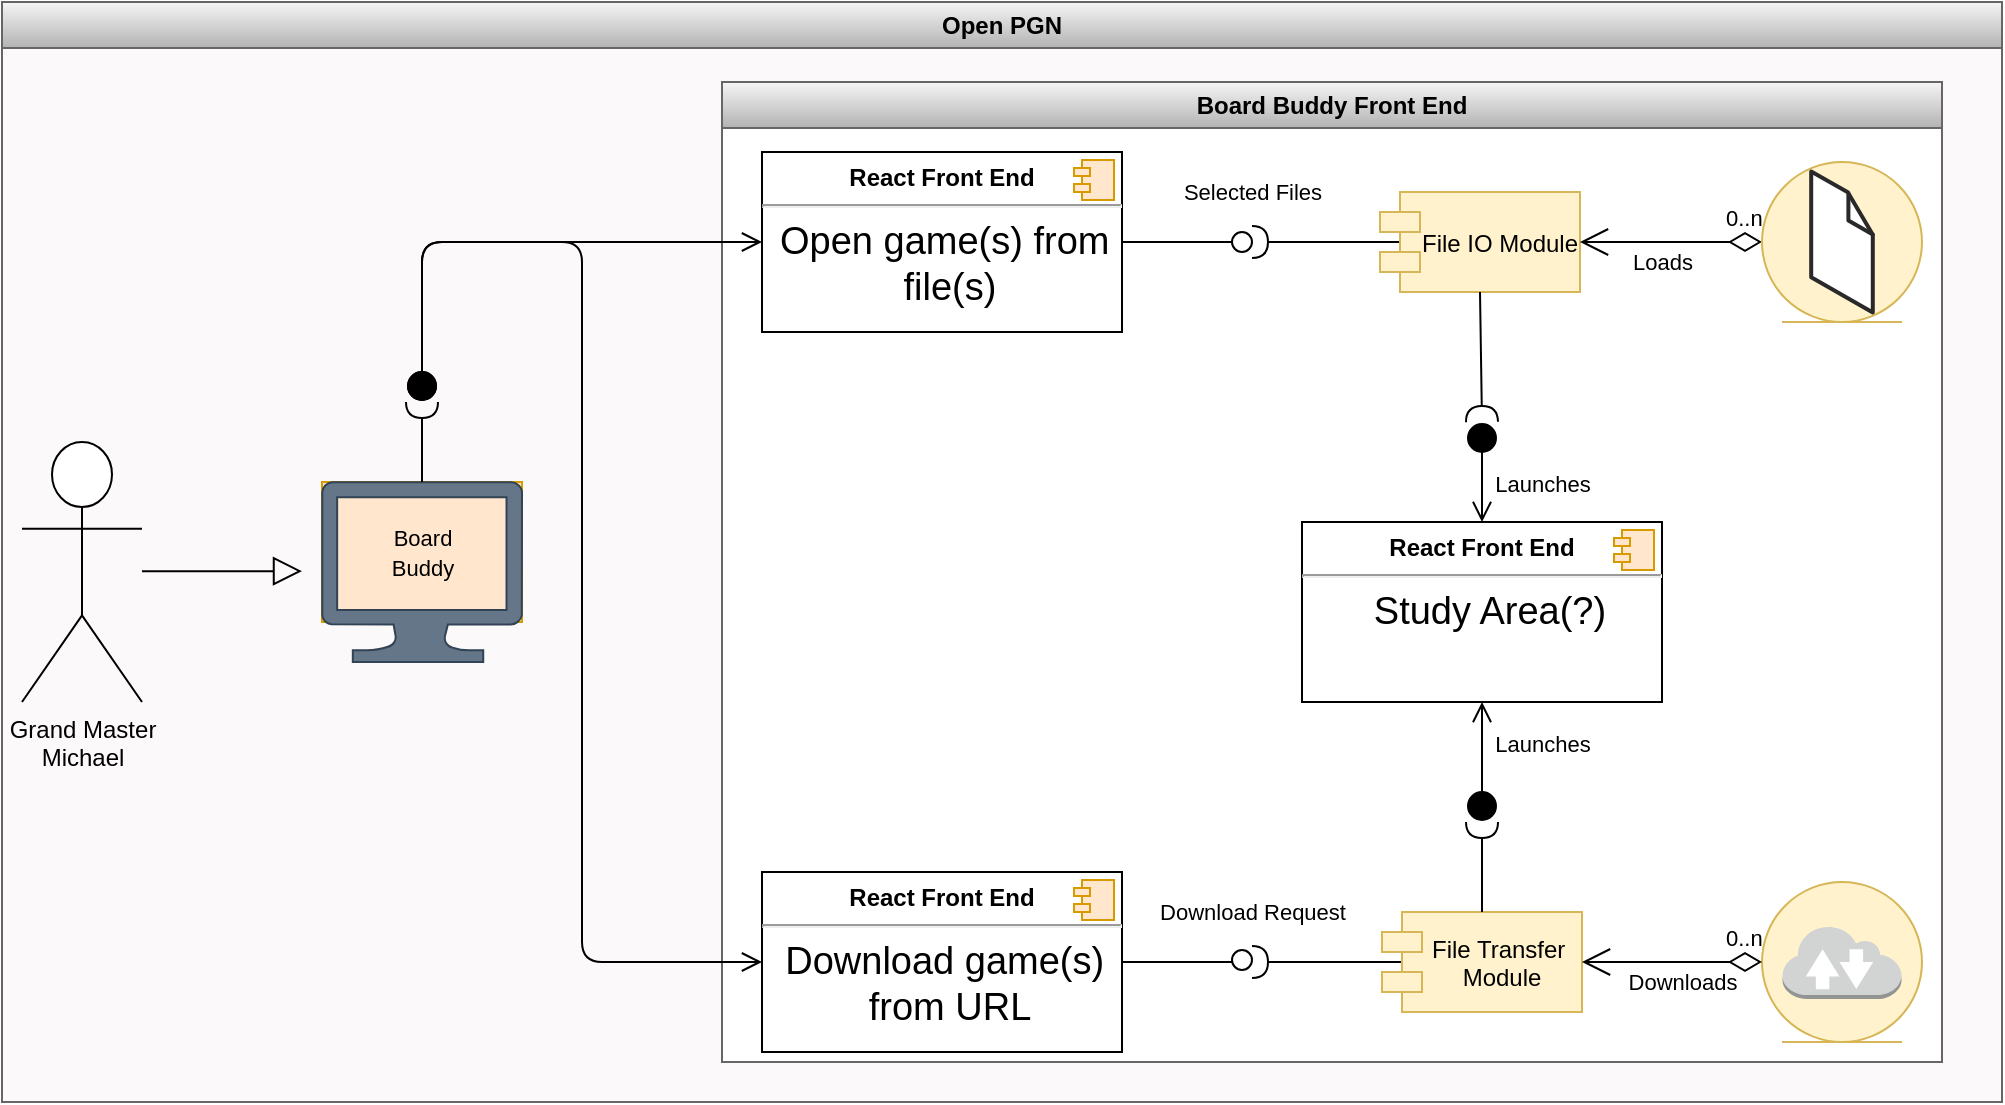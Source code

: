 <mxfile>
    <diagram id="x2Bg11CiK7bC27VfnOh8" name="Page-1">
        <mxGraphModel dx="1584" dy="630" grid="1" gridSize="10" guides="1" tooltips="1" connect="1" arrows="1" fold="1" page="1" pageScale="1" pageWidth="850" pageHeight="1100" math="0" shadow="0">
            <root>
                <mxCell id="0"/>
                <mxCell id="1" parent="0"/>
                <mxCell id="2" value="Open PGN" style="swimlane;whiteSpace=wrap;html=1;swimlaneFillColor=#fbf9f9;fillColor=#f5f5f5;strokeColor=#666666;gradientColor=#b3b3b3;" parent="1" vertex="1">
                    <mxGeometry x="10" y="60" width="1000" height="550" as="geometry"/>
                </mxCell>
                <mxCell id="3" value="Board Buddy Front End" style="swimlane;whiteSpace=wrap;html=1;swimlaneFillColor=#FFFFFF;fillColor=#f5f5f5;gradientColor=#b3b3b3;strokeColor=#666666;" parent="2" vertex="1">
                    <mxGeometry x="360" y="40" width="610" height="490" as="geometry"/>
                </mxCell>
                <mxCell id="4" value="&lt;p style=&quot;margin:0px;margin-top:6px;text-align:center;&quot;&gt;&lt;b&gt;React Front End&lt;/b&gt;&lt;/p&gt;&lt;hr&gt;&lt;p style=&quot;text-align: center; margin: 0px 0px 0px 8px;&quot;&gt;&lt;span style=&quot;font-size: 19px;&quot;&gt;Open game(s) from&amp;nbsp;&lt;/span&gt;&lt;/p&gt;&lt;p style=&quot;text-align: center; margin: 0px 0px 0px 8px;&quot;&gt;&lt;span style=&quot;font-size: 19px;&quot;&gt;file(s)&lt;/span&gt;&lt;/p&gt;" style="align=left;overflow=fill;html=1;dropTarget=0;spacingTop=0;" parent="3" vertex="1">
                    <mxGeometry x="20" y="35" width="180" height="90" as="geometry"/>
                </mxCell>
                <mxCell id="5" value="" style="shape=component;jettyWidth=8;jettyHeight=4;fillColor=#ffe6cc;strokeColor=#d79b00;" parent="4" vertex="1">
                    <mxGeometry x="1" width="20" height="20" relative="1" as="geometry">
                        <mxPoint x="-24" y="4" as="offset"/>
                    </mxGeometry>
                </mxCell>
                <mxCell id="6" value="" style="ellipse;whiteSpace=wrap;html=1;align=center;aspect=fixed;resizable=0;points=[];outlineConnect=0;sketch=0;" parent="3" vertex="1">
                    <mxGeometry x="255" y="75" width="10" height="10" as="geometry"/>
                </mxCell>
                <mxCell id="7" value="" style="rounded=0;orthogonalLoop=1;jettySize=auto;html=1;endArrow=none;endFill=0;sketch=0;sourcePerimeterSpacing=0;targetPerimeterSpacing=0;exitX=1;exitY=0.5;exitDx=0;exitDy=0;" parent="3" source="4" target="6" edge="1">
                    <mxGeometry relative="1" as="geometry">
                        <mxPoint x="230" y="120" as="sourcePoint"/>
                    </mxGeometry>
                </mxCell>
                <mxCell id="8" value="Selected Files" style="edgeLabel;html=1;align=center;verticalAlign=middle;resizable=0;points=[];" parent="7" vertex="1" connectable="0">
                    <mxGeometry x="0.313" y="2" relative="1" as="geometry">
                        <mxPoint x="29" y="-23" as="offset"/>
                    </mxGeometry>
                </mxCell>
                <mxCell id="9" value="" style="rounded=0;orthogonalLoop=1;jettySize=auto;html=1;endArrow=halfCircle;endFill=0;endSize=6;strokeWidth=1;sketch=0;" parent="3" target="6" edge="1">
                    <mxGeometry relative="1" as="geometry">
                        <mxPoint x="340" y="80" as="sourcePoint"/>
                        <mxPoint x="330" y="75" as="targetPoint"/>
                    </mxGeometry>
                </mxCell>
                <mxCell id="10" value="File IO Module" style="shape=module;align=left;spacingLeft=20;align=center;verticalAlign=middle;fillColor=#fff2cc;strokeColor=#d6b656;" parent="3" vertex="1">
                    <mxGeometry x="329" y="55" width="100" height="50" as="geometry"/>
                </mxCell>
                <mxCell id="11" value="Loads" style="endArrow=open;html=1;endSize=12;startArrow=diamondThin;startSize=14;startFill=0;edgeStyle=orthogonalEdgeStyle;entryX=1;entryY=0.5;entryDx=0;entryDy=0;exitX=0;exitY=0.5;exitDx=0;exitDy=0;" parent="3" source="22" target="10" edge="1">
                    <mxGeometry x="0.099" y="10" relative="1" as="geometry">
                        <mxPoint x="140" y="370" as="sourcePoint"/>
                        <mxPoint x="300" y="370" as="targetPoint"/>
                        <mxPoint as="offset"/>
                    </mxGeometry>
                </mxCell>
                <mxCell id="12" value="0..n" style="edgeLabel;resizable=0;html=1;align=left;verticalAlign=top;" parent="11" connectable="0" vertex="1">
                    <mxGeometry x="-1" relative="1" as="geometry">
                        <mxPoint x="-20" y="-25" as="offset"/>
                    </mxGeometry>
                </mxCell>
                <mxCell id="13" value="&lt;p style=&quot;margin:0px;margin-top:6px;text-align:center;&quot;&gt;&lt;b&gt;React Front End&lt;/b&gt;&lt;/p&gt;&lt;hr&gt;&lt;p style=&quot;text-align: center; margin: 0px 0px 0px 8px;&quot;&gt;&lt;font style=&quot;font-size: 19px;&quot;&gt;Download game(s)&amp;nbsp;&lt;/font&gt;&lt;/p&gt;&lt;p style=&quot;text-align: center; margin: 0px 0px 0px 8px;&quot;&gt;&lt;font style=&quot;font-size: 19px;&quot;&gt;from URL&lt;/font&gt;&lt;br&gt;&lt;/p&gt;" style="align=left;overflow=fill;html=1;dropTarget=0;spacingTop=0;" parent="3" vertex="1">
                    <mxGeometry x="20" y="395" width="180" height="90" as="geometry"/>
                </mxCell>
                <mxCell id="14" value="" style="shape=component;jettyWidth=8;jettyHeight=4;fillColor=#ffe6cc;strokeColor=#d79b00;" parent="13" vertex="1">
                    <mxGeometry x="1" width="20" height="20" relative="1" as="geometry">
                        <mxPoint x="-24" y="4" as="offset"/>
                    </mxGeometry>
                </mxCell>
                <mxCell id="15" value="" style="rounded=0;orthogonalLoop=1;jettySize=auto;html=1;endArrow=none;endFill=0;sketch=0;sourcePerimeterSpacing=0;targetPerimeterSpacing=0;exitX=1;exitY=0.5;exitDx=0;exitDy=0;" parent="3" source="13" edge="1">
                    <mxGeometry relative="1" as="geometry">
                        <mxPoint x="60" y="430" as="sourcePoint"/>
                        <mxPoint x="255" y="440" as="targetPoint"/>
                    </mxGeometry>
                </mxCell>
                <mxCell id="16" value="Download Request" style="edgeLabel;html=1;align=center;verticalAlign=middle;resizable=0;points=[];" parent="15" vertex="1" connectable="0">
                    <mxGeometry x="0.313" y="2" relative="1" as="geometry">
                        <mxPoint x="29" y="-23" as="offset"/>
                    </mxGeometry>
                </mxCell>
                <mxCell id="17" value="" style="rounded=0;orthogonalLoop=1;jettySize=auto;html=1;endArrow=halfCircle;endFill=0;endSize=6;strokeWidth=1;sketch=0;" parent="3" edge="1">
                    <mxGeometry relative="1" as="geometry">
                        <mxPoint x="340" y="440" as="sourcePoint"/>
                        <mxPoint x="265" y="440" as="targetPoint"/>
                    </mxGeometry>
                </mxCell>
                <mxCell id="18" value="File Transfer &#10;Module" style="shape=module;align=left;spacingLeft=20;align=center;verticalAlign=middle;fillColor=#fff2cc;strokeColor=#d6b656;" parent="3" vertex="1">
                    <mxGeometry x="330" y="415" width="100" height="50" as="geometry"/>
                </mxCell>
                <mxCell id="19" value="" style="ellipse;whiteSpace=wrap;html=1;align=center;aspect=fixed;resizable=0;points=[];outlineConnect=0;sketch=0;" parent="3" vertex="1">
                    <mxGeometry x="255" y="434" width="10" height="10" as="geometry"/>
                </mxCell>
                <mxCell id="20" value="" style="ellipse;shape=umlEntity;whiteSpace=wrap;html=1;fillColor=#fff2cc;strokeColor=#d6b656;" parent="3" vertex="1">
                    <mxGeometry x="520" y="400" width="80" height="80" as="geometry"/>
                </mxCell>
                <mxCell id="22" value="" style="ellipse;shape=umlEntity;whiteSpace=wrap;html=1;fillColor=#fff2cc;strokeColor=#d6b656;" parent="3" vertex="1">
                    <mxGeometry x="520" y="40" width="80" height="80" as="geometry"/>
                </mxCell>
                <mxCell id="39" value="" style="verticalLabelPosition=bottom;html=1;verticalAlign=top;strokeWidth=1;align=center;outlineConnect=0;dashed=0;outlineConnect=0;shape=mxgraph.aws3d.file;aspect=fixed;strokeColor=#292929;" parent="3" vertex="1">
                    <mxGeometry x="544.6" y="44.7" width="30.8" height="70.6" as="geometry"/>
                </mxCell>
                <mxCell id="41" value="&lt;p style=&quot;margin:0px;margin-top:6px;text-align:center;&quot;&gt;&lt;b&gt;React Front End&lt;/b&gt;&lt;/p&gt;&lt;hr&gt;&lt;p style=&quot;text-align: center; margin: 0px 0px 0px 8px;&quot;&gt;&lt;span style=&quot;font-size: 19px;&quot;&gt;Study Area(?)&lt;/span&gt;&lt;/p&gt;" style="align=left;overflow=fill;html=1;dropTarget=0;spacingTop=0;" parent="3" vertex="1">
                    <mxGeometry x="290" y="220" width="180" height="90" as="geometry"/>
                </mxCell>
                <mxCell id="42" value="" style="shape=component;jettyWidth=8;jettyHeight=4;fillColor=#ffe6cc;strokeColor=#d79b00;" parent="41" vertex="1">
                    <mxGeometry x="1" width="20" height="20" relative="1" as="geometry">
                        <mxPoint x="-24" y="4" as="offset"/>
                    </mxGeometry>
                </mxCell>
                <mxCell id="47" value="" style="outlineConnect=0;dashed=0;verticalLabelPosition=bottom;verticalAlign=top;align=center;html=1;shape=mxgraph.aws3.internet_2;fillColor=#D2D3D3;gradientColor=none;" parent="3" vertex="1">
                    <mxGeometry x="530.25" y="421.5" width="59.5" height="37" as="geometry"/>
                </mxCell>
                <mxCell id="48" value="Downloads" style="endArrow=open;html=1;endSize=12;startArrow=diamondThin;startSize=14;startFill=0;edgeStyle=orthogonalEdgeStyle;entryX=1;entryY=0.5;entryDx=0;entryDy=0;exitX=0;exitY=0.5;exitDx=0;exitDy=0;" parent="3" source="20" target="18" edge="1">
                    <mxGeometry x="-0.111" y="10" relative="1" as="geometry">
                        <mxPoint x="520" y="400" as="sourcePoint"/>
                        <mxPoint x="430" y="400" as="targetPoint"/>
                        <mxPoint as="offset"/>
                    </mxGeometry>
                </mxCell>
                <mxCell id="49" value="0..n" style="edgeLabel;resizable=0;html=1;align=left;verticalAlign=top;" parent="48" connectable="0" vertex="1">
                    <mxGeometry x="-1" relative="1" as="geometry">
                        <mxPoint x="-20" y="-25" as="offset"/>
                    </mxGeometry>
                </mxCell>
                <mxCell id="28" value="Grand Master &lt;br&gt;Michael" style="shape=umlActor;verticalLabelPosition=bottom;verticalAlign=top;html=1;" parent="2" vertex="1">
                    <mxGeometry x="10" y="220" width="60" height="130" as="geometry"/>
                </mxCell>
                <mxCell id="29" value="&lt;font style=&quot;font-size: 11px;&quot;&gt;Board&lt;br&gt;Buddy&lt;/font&gt;" style="html=1;rounded=0;fillColor=#ffe6cc;strokeColor=#d79b00;" parent="2" vertex="1">
                    <mxGeometry x="160" y="240" width="100" height="70" as="geometry"/>
                </mxCell>
                <mxCell id="31" value="" style="edgeStyle=none;html=1;endArrow=block;endFill=0;endSize=12;verticalAlign=bottom;labelBackgroundColor=none;" parent="2" edge="1">
                    <mxGeometry width="160" relative="1" as="geometry">
                        <mxPoint x="70" y="284.58" as="sourcePoint"/>
                        <mxPoint x="150" y="284.58" as="targetPoint"/>
                    </mxGeometry>
                </mxCell>
                <mxCell id="30" value="" style="sketch=0;aspect=fixed;pointerEvents=1;shadow=0;dashed=0;html=1;strokeColor=#314354;labelPosition=center;verticalLabelPosition=bottom;verticalAlign=top;align=center;fillColor=#647687;shape=mxgraph.azure.computer;fontColor=#ffffff;" parent="2" vertex="1">
                    <mxGeometry x="160" y="240" width="100" height="90" as="geometry"/>
                </mxCell>
                <mxCell id="33" value="" style="rounded=0;orthogonalLoop=1;jettySize=auto;html=1;endArrow=halfCircle;endFill=0;endSize=6;strokeWidth=1;sketch=0;exitX=0.5;exitY=0;exitDx=0;exitDy=0;exitPerimeter=0;" parent="1" source="30" edge="1">
                    <mxGeometry relative="1" as="geometry">
                        <mxPoint x="280" y="255" as="sourcePoint"/>
                        <mxPoint x="220" y="260" as="targetPoint"/>
                    </mxGeometry>
                </mxCell>
                <mxCell id="34" value="" style="html=1;verticalAlign=bottom;startArrow=circle;startFill=1;endArrow=open;startSize=6;endSize=8;entryX=0;entryY=0.5;entryDx=0;entryDy=0;" parent="1" target="13" edge="1">
                    <mxGeometry x="0.688" width="80" relative="1" as="geometry">
                        <mxPoint x="220" y="260" as="sourcePoint"/>
                        <mxPoint x="310" y="525" as="targetPoint"/>
                        <Array as="points">
                            <mxPoint x="220" y="180"/>
                            <mxPoint x="300" y="180"/>
                            <mxPoint x="300" y="540"/>
                        </Array>
                        <mxPoint as="offset"/>
                    </mxGeometry>
                </mxCell>
                <mxCell id="36" value="" style="html=1;verticalAlign=bottom;startArrow=circle;startFill=1;endArrow=open;startSize=6;endSize=8;entryX=0;entryY=0.5;entryDx=0;entryDy=0;" parent="1" target="4" edge="1">
                    <mxGeometry width="80" relative="1" as="geometry">
                        <mxPoint x="220" y="260" as="sourcePoint"/>
                        <mxPoint x="310" y="300" as="targetPoint"/>
                        <Array as="points">
                            <mxPoint x="220" y="180"/>
                        </Array>
                    </mxGeometry>
                </mxCell>
                <mxCell id="44" value="" style="rounded=0;orthogonalLoop=1;jettySize=auto;html=1;endArrow=halfCircle;endFill=0;endSize=6;strokeWidth=1;sketch=0;exitX=0.5;exitY=0;exitDx=0;exitDy=0;" parent="1" source="18" edge="1">
                    <mxGeometry relative="1" as="geometry">
                        <mxPoint x="520" y="465" as="sourcePoint"/>
                        <mxPoint x="750" y="470" as="targetPoint"/>
                    </mxGeometry>
                </mxCell>
                <mxCell id="46" value="Launches" style="html=1;verticalAlign=bottom;startArrow=circle;startFill=1;endArrow=open;startSize=6;endSize=8;entryX=0.5;entryY=1;entryDx=0;entryDy=0;" parent="1" target="41" edge="1">
                    <mxGeometry y="-30" width="80" relative="1" as="geometry">
                        <mxPoint x="750" y="470" as="sourcePoint"/>
                        <mxPoint x="720" y="480" as="targetPoint"/>
                        <mxPoint as="offset"/>
                    </mxGeometry>
                </mxCell>
                <mxCell id="50" value="" style="rounded=0;orthogonalLoop=1;jettySize=auto;html=1;endArrow=halfCircle;endFill=0;endSize=6;strokeWidth=1;sketch=0;exitX=0.5;exitY=1;exitDx=0;exitDy=0;" parent="1" source="10" edge="1">
                    <mxGeometry relative="1" as="geometry">
                        <mxPoint x="760" y="525" as="sourcePoint"/>
                        <mxPoint x="750" y="270" as="targetPoint"/>
                    </mxGeometry>
                </mxCell>
                <mxCell id="51" value="Launches" style="html=1;verticalAlign=bottom;startArrow=circle;startFill=1;endArrow=open;startSize=6;endSize=8;entryX=0.5;entryY=0;entryDx=0;entryDy=0;" parent="1" edge="1">
                    <mxGeometry x="0.6" y="30" width="80" relative="1" as="geometry">
                        <mxPoint x="750" y="270" as="sourcePoint"/>
                        <mxPoint x="750.0" y="320" as="targetPoint"/>
                        <mxPoint as="offset"/>
                    </mxGeometry>
                </mxCell>
            </root>
        </mxGraphModel>
    </diagram>
</mxfile>